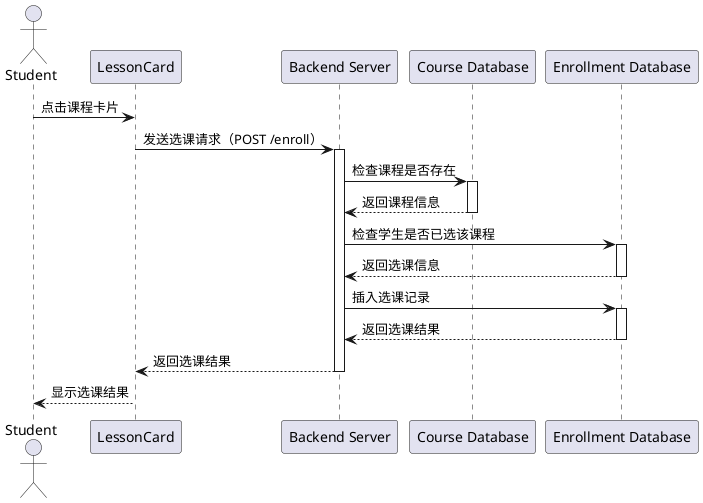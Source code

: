 @startuml
actor Student as S
participant "LessonCard" as LC
participant "Backend Server" as BS
participant "Course Database" as CD
participant "Enrollment Database" as ED

S -> LC: 点击课程卡片
LC -> BS: 发送选课请求（POST /enroll）
activate BS
BS -> CD: 检查课程是否存在
activate CD
CD --> BS: 返回课程信息
deactivate CD
BS -> ED: 检查学生是否已选该课程
activate ED
ED --> BS: 返回选课信息
deactivate ED
BS -> ED: 插入选课记录
activate ED
ED --> BS: 返回选课结果
deactivate ED
BS --> LC: 返回选课结果
deactivate BS
LC --> S: 显示选课结果
@enduml
